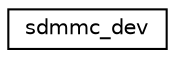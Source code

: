 digraph "Graphical Class Hierarchy"
{
 // LATEX_PDF_SIZE
  edge [fontname="Helvetica",fontsize="10",labelfontname="Helvetica",labelfontsize="10"];
  node [fontname="Helvetica",fontsize="10",shape=record];
  rankdir="LR";
  Node0 [label="sdmmc_dev",height=0.2,width=0.4,color="black", fillcolor="white", style="filled",URL="$structsdmmc__dev.html",tooltip="SDIO/SD/MMC device descriptor."];
}

